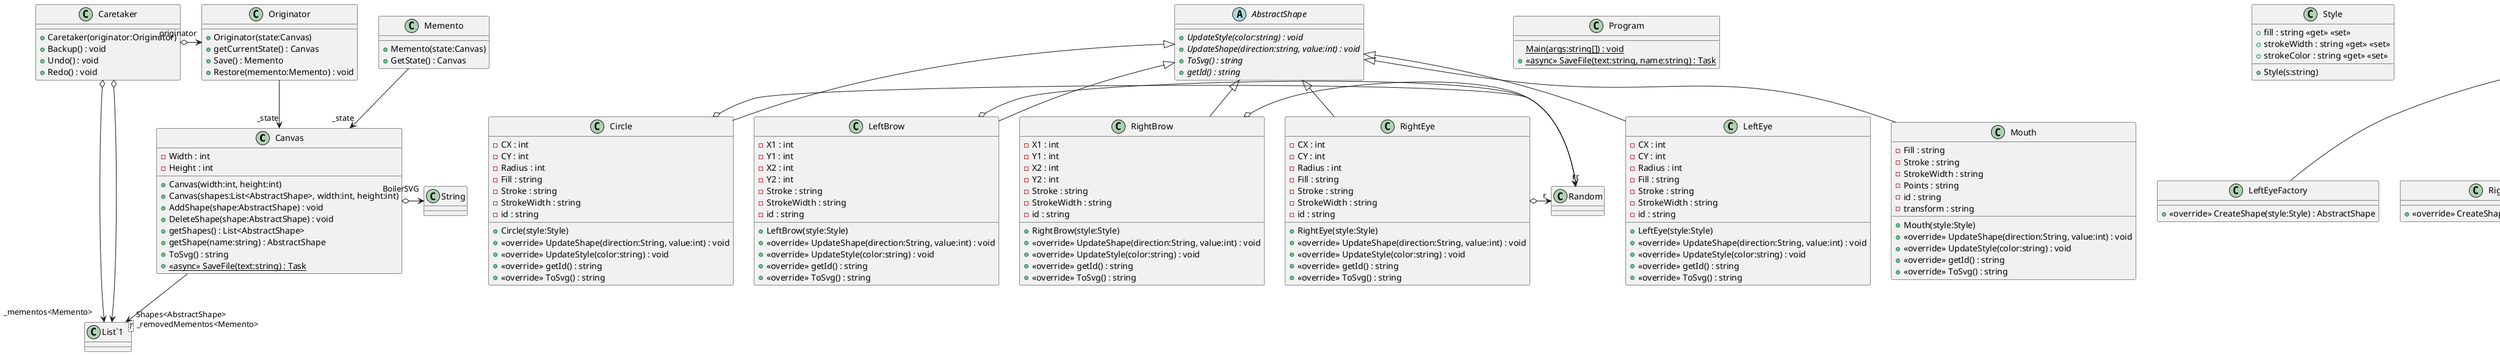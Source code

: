 @startuml
class Canvas {
    - Width : int
    - Height : int
    + Canvas(width:int, height:int)
    + Canvas(shapes:List<AbstractShape>, width:int, height:int)
    + AddShape(shape:AbstractShape) : void
    + DeleteShape(shape:AbstractShape) : void
    + getShapes() : List<AbstractShape>
    + getShape(name:string) : AbstractShape
    + ToSvg() : string
    + {static} <<async>> SaveFile(text:string) : Task
}
class "List`1"<T> {
}
Canvas --> "Shapes<AbstractShape>" "List`1"
Canvas o-> "BoilerSVG" String
class Program {
    {static} Main(args:string[]) : void
    + {static} <<async>> SaveFile(text:string, name:string) : Task
}
abstract class AbstractShape {
    + {abstract} UpdateStyle(color:string) : void
    + {abstract} UpdateShape(direction:string, value:int) : void
    + {abstract} ToSvg() : string
    + {abstract} getId() : string
}
class Style {
    + fill : string <<get>> <<set>>
    + strokeWidth : string <<get>> <<set>>
    + strokeColor : string <<get>> <<set>>
    + Style(s:string)
}
abstract class abstractFactory {
    + {abstract} CreateShape(style:Style) : AbstractShape
}
class LeftEyeFactory {
    + <<override>> CreateShape(style:Style) : AbstractShape
}
class RightEyeFactory {
    + <<override>> CreateShape(style:Style) : AbstractShape
}
class LeftBrowFactory {
    + <<override>> CreateShape(style:Style) : AbstractShape
}
class RightBrowFactory {
    + <<override>> CreateShape(style:Style) : AbstractShape
}
class MouthFactory {
    + <<override>> CreateShape(style:Style) : AbstractShape
}
abstractFactory <|-- LeftEyeFactory
abstractFactory <|-- RightEyeFactory
abstractFactory <|-- LeftBrowFactory
abstractFactory <|-- RightBrowFactory
abstractFactory <|-- MouthFactory
abstract class styleFactory {
    + {abstract} giveStyle(sake:string) : Style
}
class CreateStyle {
    + <<override>> giveStyle(s:string) : Style
}
styleFactory <|-- CreateStyle
class Caretaker {
    + Caretaker(originator:Originator)
    + Backup() : void
    + Undo() : void
    + Redo() : void
}
class "List`1"<T> {
}
Caretaker o-> "_mementos<Memento>" "List`1"
Caretaker o-> "_removedMementos<Memento>" "List`1"
Caretaker o-> "_originator" Originator
class Memento {
    + Memento(state:Canvas)
    + GetState() : Canvas
}
Memento --> "_state" Canvas
class Originator {
    + Originator(state:Canvas)
    + getCurrentState() : Canvas
    + Save() : Memento
    + Restore(memento:Memento) : void
}
Originator --> "_state" Canvas
class Circle {
    - CX : int
    - CY : int
    - Radius : int
    - Fill : string
    - Stroke : string
    - StrokeWidth : string
    - id : string
    + Circle(style:Style)
    + <<override>> UpdateShape(direction:String, value:int) : void
    + <<override>> UpdateStyle(color:string) : void
    + <<override>> getId() : string
    + <<override>> ToSvg() : string
}
AbstractShape <|-- Circle
Circle o-> "r" Random
class LeftBrow {
    - X1 : int
    - Y1 : int
    - X2 : int
    - Y2 : int
    - Stroke : string
    - StrokeWidth : string
    - id : string
    + LeftBrow(style:Style)
    + <<override>> UpdateShape(direction:String, value:int) : void
    + <<override>> UpdateStyle(color:string) : void
    + <<override>> getId() : string
    + <<override>> ToSvg() : string
}
AbstractShape <|-- LeftBrow
LeftBrow o-> "r" Random
class LeftEye {
    - CX : int
    - CY : int
    - Radius : int
    - Fill : string
    - Stroke : string
    - StrokeWidth : string
    - id : string
    + LeftEye(style:Style)
    + <<override>> UpdateShape(direction:String, value:int) : void
    + <<override>> UpdateStyle(color:string) : void
    + <<override>> getId() : string
    + <<override>> ToSvg() : string
}
AbstractShape <|-- LeftEye
class Mouth {
    - Fill : string
    - Stroke : string
    - StrokeWidth : string
    - Points : string
    - id : string
    - transform : string
    + Mouth(style:Style)
    + <<override>> UpdateShape(direction:String, value:int) : void
    + <<override>> UpdateStyle(color:string) : void
    + <<override>> getId() : string
    + <<override>> ToSvg() : string
}
AbstractShape <|-- Mouth
class RightBrow {
    - X1 : int
    - Y1 : int
    - X2 : int
    - Y2 : int
    - Stroke : string
    - StrokeWidth : string
    - id : string
    + RightBrow(style:Style)
    + <<override>> UpdateShape(direction:String, value:int) : void
    + <<override>> UpdateStyle(color:string) : void
    + <<override>> getId() : string
    + <<override>> ToSvg() : string
}
AbstractShape <|-- RightBrow
RightBrow o-> "r" Random
class RightEye {
    - CX : int
    - CY : int
    - Radius : int
    - Fill : string
    - Stroke : string
    - StrokeWidth : string
    - id : string
    + RightEye(style:Style)
    + <<override>> UpdateShape(direction:String, value:int) : void
    + <<override>> UpdateStyle(color:string) : void
    + <<override>> getId() : string
    + <<override>> ToSvg() : string
}
AbstractShape <|-- RightEye
RightEye o-> "r" Random
@enduml
